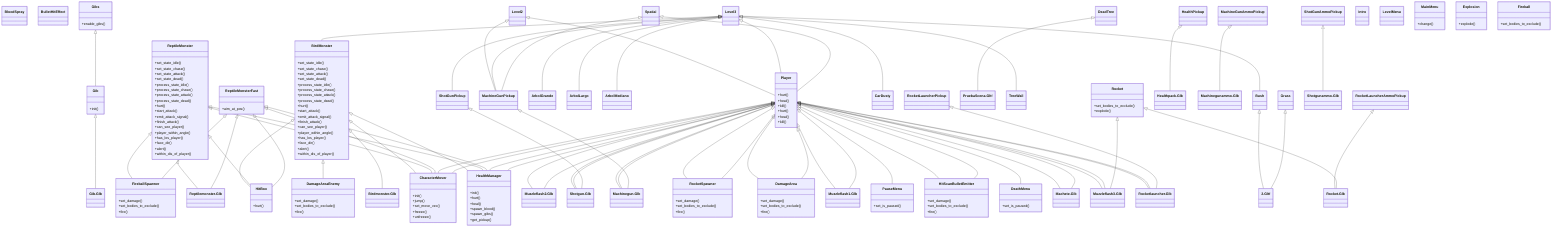 classDiagram
	class CharacterMover
	CharacterMover: +init()
	CharacterMover: +jump()
	CharacterMover: +set_move_vec()
	CharacterMover: +freeze()
	CharacterMover: +unfreeze()
	class BirdMonster
	BirdMonster <|-- Birdmonster.Glb
	BirdMonster <|-- HitBox
	BirdMonster: +set_state_idle()
	BirdMonster: +set_state_chase()
	BirdMonster: +set_state_attack()
	BirdMonster: +set_state_dead()
	BirdMonster: +process_state_idle()
	BirdMonster: +process_state_chase()
	BirdMonster: +process_state_attack()
	BirdMonster: +process_state_dead()
	BirdMonster: +hurt()
	BirdMonster: +start_attack()
	BirdMonster: +emit_attack_signal()
	BirdMonster: +finish_attack()
	BirdMonster: +can_see_player()
	BirdMonster: +player_within_angle()
	BirdMonster: +has_los_player()
	BirdMonster: +face_dir()
	BirdMonster: +alert()
	BirdMonster: +within_dis_of_player()
	BirdMonster <|-- HealthManager
	BirdMonster <|-- CharacterMover
	BirdMonster <|-- DamageAreaEnemy
	class ReptileMonster
	ReptileMonster <|-- Reptilemonster.Glb
	ReptileMonster <|-- HitBox
	ReptileMonster: +set_state_idle()
	ReptileMonster: +set_state_chase()
	ReptileMonster: +set_state_attack()
	ReptileMonster: +set_state_dead()
	ReptileMonster: +process_state_idle()
	ReptileMonster: +process_state_chase()
	ReptileMonster: +process_state_attack()
	ReptileMonster: +process_state_dead()
	ReptileMonster: +hurt()
	ReptileMonster: +start_attack()
	ReptileMonster: +emit_attack_signal()
	ReptileMonster: +finish_attack()
	ReptileMonster: +can_see_player()
	ReptileMonster: +player_within_angle()
	ReptileMonster: +has_los_player()
	ReptileMonster: +face_dir()
	ReptileMonster: +alert()
	ReptileMonster: +within_dis_of_player()
	ReptileMonster <|-- HealthManager
	ReptileMonster <|-- CharacterMover
	ReptileMonster <|-- FireballSpawner
	class ReptileMonsterFast
	ReptileMonsterFast: +aim_at_pos()
	ReptileMonsterFast <|-- FireballSpawner
	ReptileMonsterFast <|-- Reptilemonster.Glb
	ReptileMonsterFast <|-- HealthManager
	ReptileMonsterFast <|-- HitBox
	ReptileMonsterFast <|-- CharacterMover
	class HealthManager
	HealthManager: +init()
	HealthManager: +hurt()
	HealthManager: +heal()
	HealthManager: +spawn_blood()
	HealthManager: +spawn_gibs()
	HealthManager: +get_pickup()
	class HitBox
	HitBox: +hurt()
	class Player
	Player: +hurt()
	Player: +heal()
	Player: +kill()
	Player <|-- CharacterMover
	Player <|-- HealthManager
	Player <|-- Machete.Glb
	Player <|-- Machinegun.Glb
	Player <|-- Shotgun.Glb
	Player <|-- Rocketlauncher.Glb
	Player <|-- HitScanBulletEmitter
	Player <|-- Muzzleflash1.Glb
	Player <|-- Muzzleflash3.Glb
	Player <|-- DamageArea
	Player <|-- RocketSpawner
	Player <|-- Muzzleflash2.Glb
	Player <|-- DeathMenu
	Player <|-- PauseMenu
	class Player
	Player: +hurt()
	Player: +heal()
	Player: +kill()
	Player <|-- CharacterMover
	Player <|-- HealthManager
	Player <|-- Machete.Glb
	Player <|-- Machinegun.Glb
	Player <|-- Shotgun.Glb
	Player <|-- Rocketlauncher.Glb
	Player <|-- HitScanBulletEmitter
	Player <|-- Muzzleflash1.Glb
	Player <|-- Muzzleflash3.Glb
	Player <|-- DamageArea
	Player <|-- RocketSpawner
	Player <|-- Muzzleflash2.Glb
	class BloodSpray
	class BulletHitEffect
	class Gib
	Gib <|-- Gib.Glb
	Gib: +init()
	class Gibs
	Gibs <|-- Gib
	Gibs: +enable_gibs()
	class Level2
	Level2 <|-- Player
	Level2 <|-- MachineGunPickup
	class ArbolGrande
	class ArbolLargo
	class ArbolMediano
	class Bush
	Bush <|-- 2.Gltf
	class CarDusty
	class Grass
	Grass <|-- 2.Gltf
	class DeadTree
	DeadTree <|-- PruebaScena.Gltf
	class TreeWall
	class Level3
	Level3 <|-- Player
	Level3 <|-- TreeWall
	Level3 <|-- Bush
	Level3 <|-- CarDusty
	Level3 <|-- ArbolLargo
	Level3 <|-- MachineGunPickup
	Level3 <|-- ArbolGrande
	Level3 <|-- ArbolMediano
	Level3 <|-- BirdMonster
	Level3 <|-- ShotGunPickup
	class Spatial
	Spatial <|-- Player
	Spatial <|-- MachineGunPickup
	class HealthPickup
	HealthPickup <|-- Healthpack.Glb
	class MachineGunAmmoPickup
	MachineGunAmmoPickup <|-- Machinegunammo.Glb
	class MachineGunPickup
	MachineGunPickup <|-- Machinegun.Glb
	class RocketLauncherAmmoPickup
	RocketLauncherAmmoPickup <|-- Rocket.Glb
	class RocketLauncherPickup
	RocketLauncherPickup <|-- Rocketlauncher.Glb
	class ShotGunAmmoPickup
	ShotGunAmmoPickup <|-- Shotgunammo.Glb
	class ShotGunPickup
	ShotGunPickup <|-- Shotgun.Glb
	class DeathMenu
	DeathMenu: +set_is_paused()
	class Intro
	class LevelMenu
	class MainMenu
	MainMenu: +change()
	class PauseMenu
	PauseMenu: +set_is_paused()
	class DamageArea
	DamageArea: +set_damage()
	DamageArea: +set_bodies_to_exclude()
	DamageArea: +fire()
	class DamageAreaEnemy
	DamageAreaEnemy: +set_damage()
	DamageAreaEnemy: +set_bodies_to_exclude()
	DamageAreaEnemy: +fire()
	class Explosion
	Explosion: +explode()
	class Fireball
	Fireball: +set_bodies_to_exclude()
	class FireballSpawner
	FireballSpawner: +set_damage()
	FireballSpawner: +set_bodies_to_exclude()
	FireballSpawner: +fire()
	class HitScanBulletEmitter
	HitScanBulletEmitter: +set_damage()
	HitScanBulletEmitter: +set_bodies_to_exclude()
	HitScanBulletEmitter: +fire()
	class Rocket
	Rocket <|-- Muzzleflash3.Glb
	Rocket <|-- Rocket.Glb
	Rocket: +set_bodies_to_exclude()
	Rocket: +explode()
	class RocketSpawner
	RocketSpawner: +set_damage()
	RocketSpawner: +set_bodies_to_exclude()
	RocketSpawner: +fire()